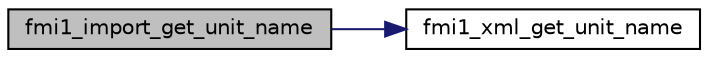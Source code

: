 digraph "fmi1_import_get_unit_name"
{
  edge [fontname="Helvetica",fontsize="10",labelfontname="Helvetica",labelfontsize="10"];
  node [fontname="Helvetica",fontsize="10",shape=record];
  rankdir="LR";
  Node42 [label="fmi1_import_get_unit_name",height=0.2,width=0.4,color="black", fillcolor="grey75", style="filled", fontcolor="black"];
  Node42 -> Node43 [color="midnightblue",fontsize="10",style="solid",fontname="Helvetica"];
  Node43 [label="fmi1_xml_get_unit_name",height=0.2,width=0.4,color="black", fillcolor="white", style="filled",URL="$db/dd6/group__fmi1__xml__units.html#ga6c8ee77b9b63f92ea4ef3e7fa8b21db6"];
}
